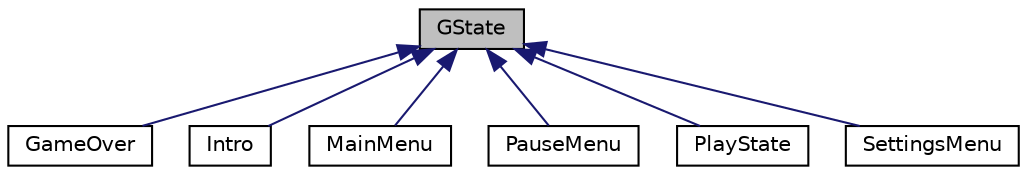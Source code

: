 digraph "GState"
{
  edge [fontname="Helvetica",fontsize="10",labelfontname="Helvetica",labelfontsize="10"];
  node [fontname="Helvetica",fontsize="10",shape=record];
  Node1 [label="GState",height=0.2,width=0.4,color="black", fillcolor="grey75", style="filled", fontcolor="black"];
  Node1 -> Node2 [dir="back",color="midnightblue",fontsize="10",style="solid",fontname="Helvetica"];
  Node2 [label="GameOver",height=0.2,width=0.4,color="black", fillcolor="white", style="filled",URL="$classGameOver.html"];
  Node1 -> Node3 [dir="back",color="midnightblue",fontsize="10",style="solid",fontname="Helvetica"];
  Node3 [label="Intro",height=0.2,width=0.4,color="black", fillcolor="white", style="filled",URL="$classIntro.html",tooltip="Game state for the intro screen. "];
  Node1 -> Node4 [dir="back",color="midnightblue",fontsize="10",style="solid",fontname="Helvetica"];
  Node4 [label="MainMenu",height=0.2,width=0.4,color="black", fillcolor="white", style="filled",URL="$classMainMenu.html",tooltip="Game state for the main menu. "];
  Node1 -> Node5 [dir="back",color="midnightblue",fontsize="10",style="solid",fontname="Helvetica"];
  Node5 [label="PauseMenu",height=0.2,width=0.4,color="black", fillcolor="white", style="filled",URL="$classPauseMenu.html",tooltip="Class for the pause menu. "];
  Node1 -> Node6 [dir="back",color="midnightblue",fontsize="10",style="solid",fontname="Helvetica"];
  Node6 [label="PlayState",height=0.2,width=0.4,color="black", fillcolor="white", style="filled",URL="$classPlayState.html",tooltip="Class for the playstate. "];
  Node1 -> Node7 [dir="back",color="midnightblue",fontsize="10",style="solid",fontname="Helvetica"];
  Node7 [label="SettingsMenu",height=0.2,width=0.4,color="black", fillcolor="white", style="filled",URL="$classSettingsMenu.html"];
}
